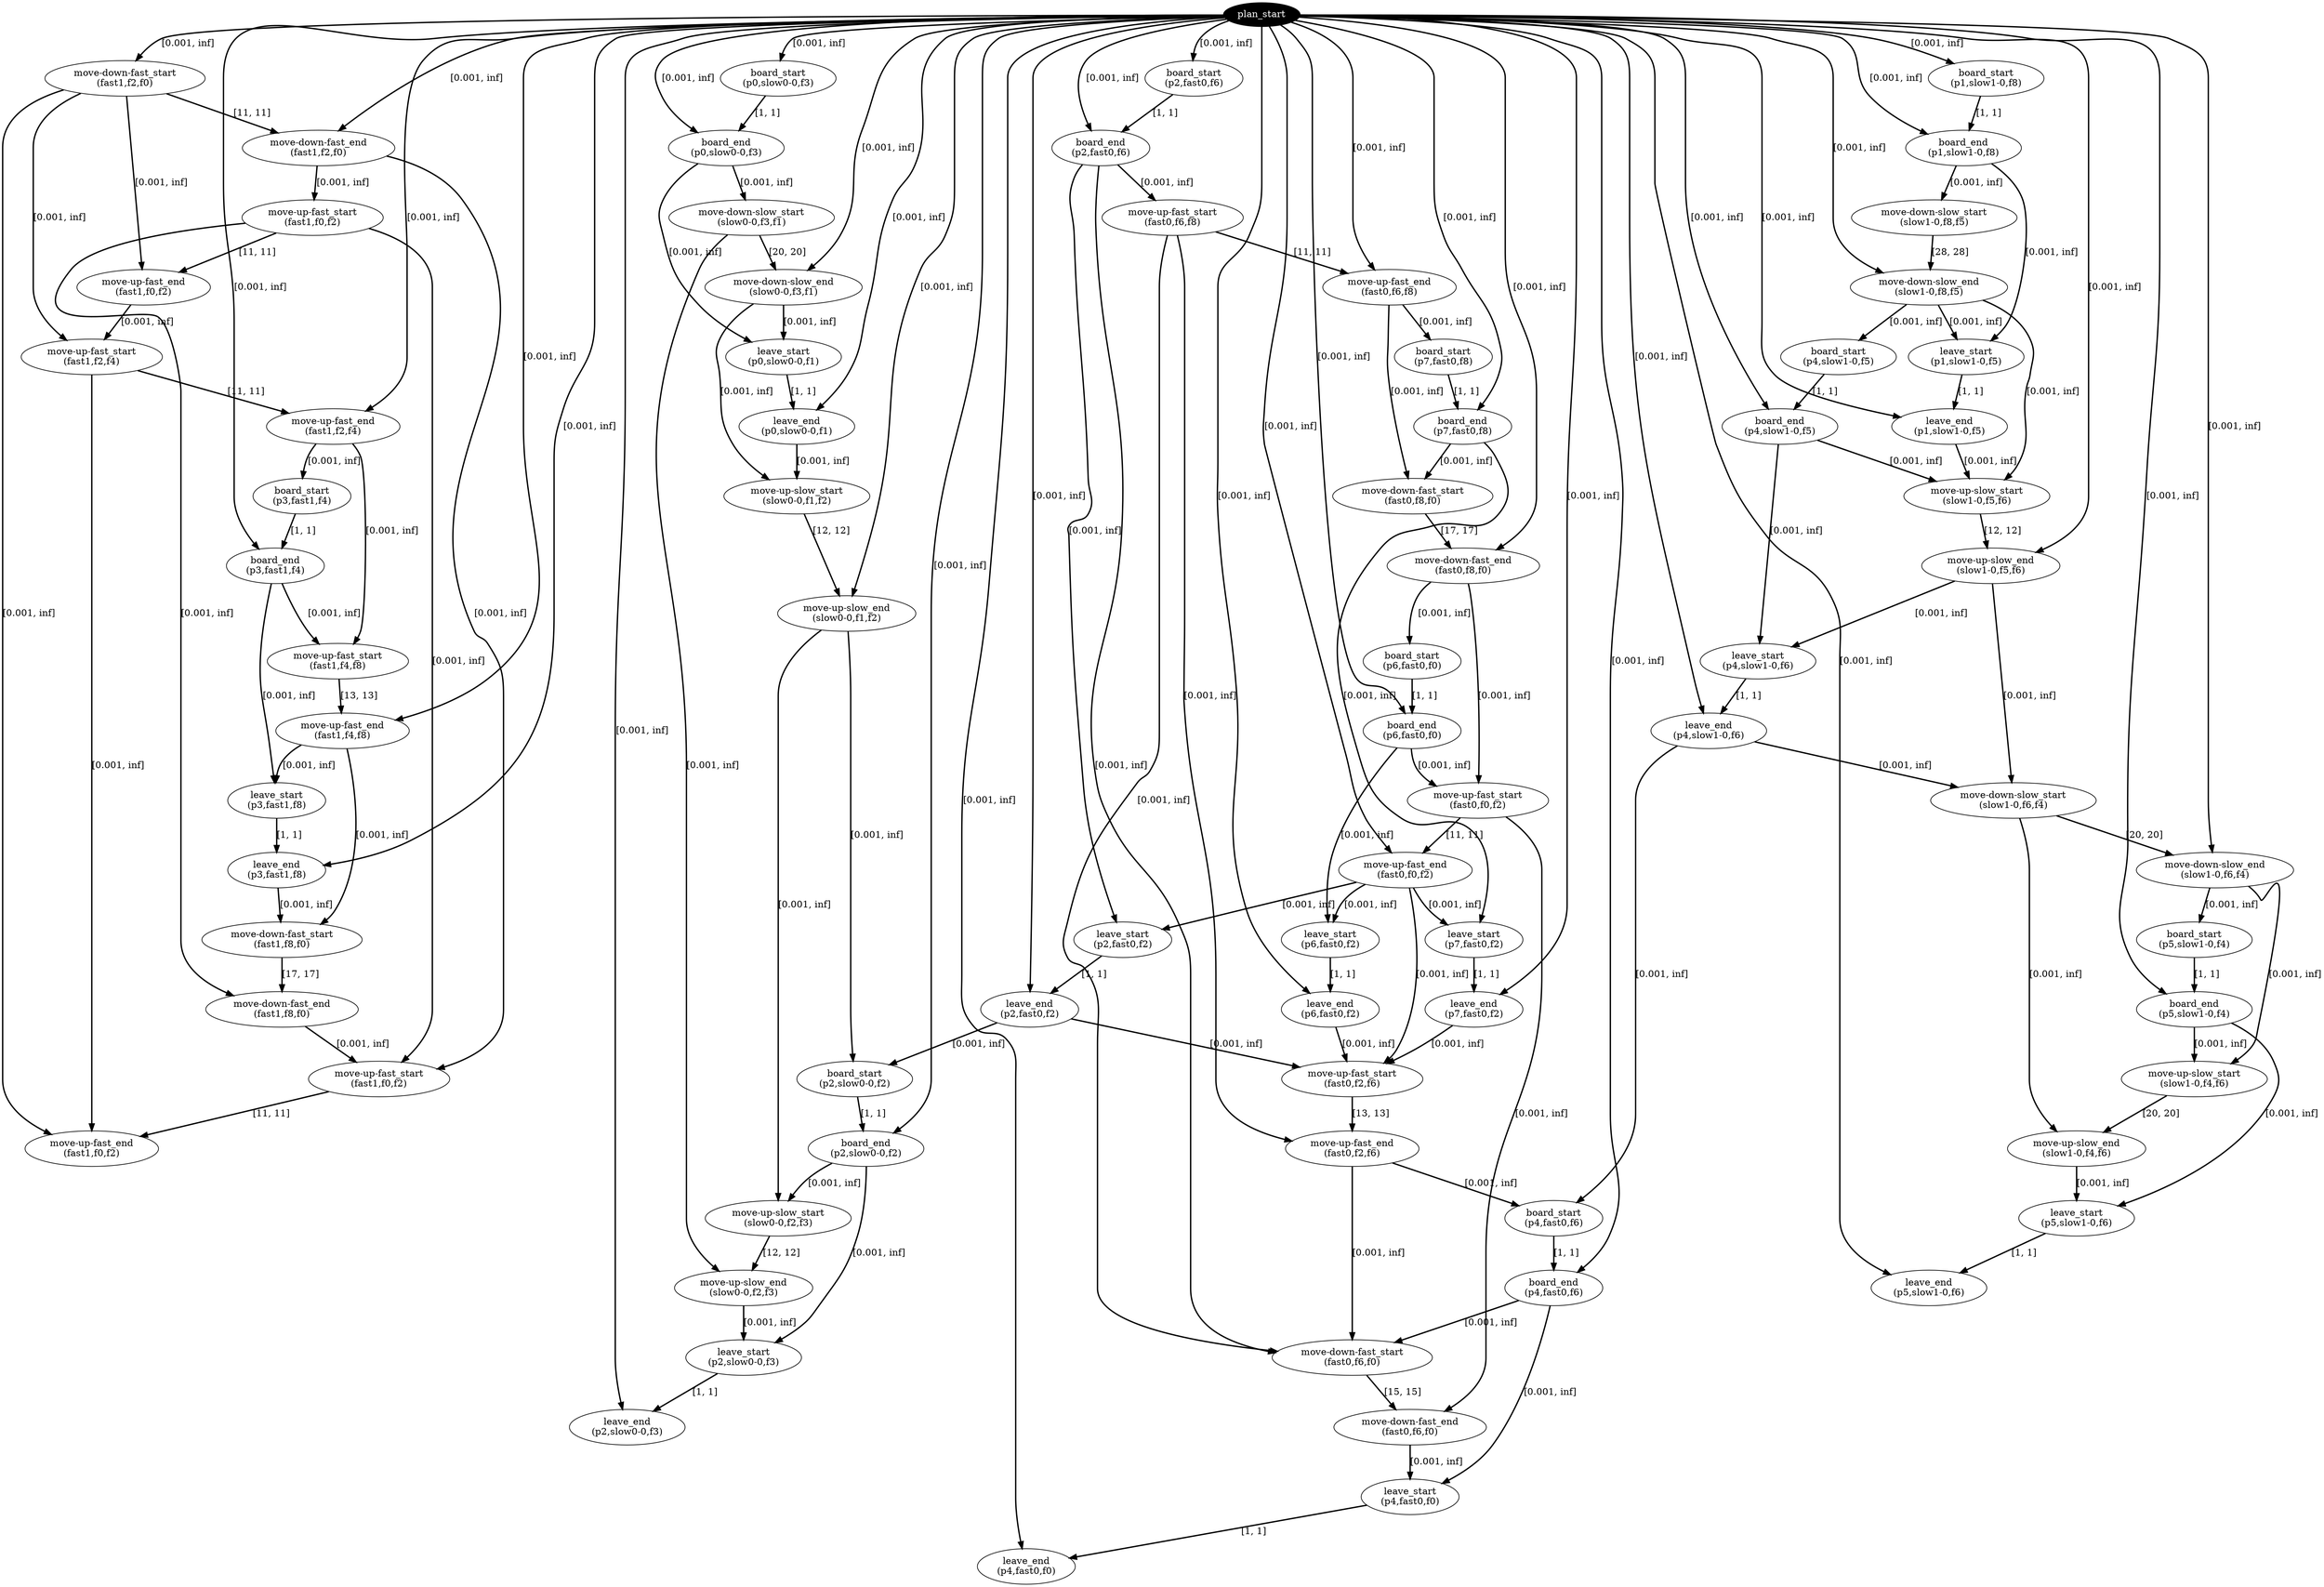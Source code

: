digraph plan {
0[ label="plan_start",style=filled,fillcolor=black,fontcolor=white];
1[ label="move-down-fast_start
(fast1,f2,f0)"];
2[ label="move-down-fast_end
(fast1,f2,f0)"];
3[ label="board_start
(p0,slow0-0,f3)"];
4[ label="board_end
(p0,slow0-0,f3)"];
5[ label="board_start
(p2,fast0,f6)"];
6[ label="board_end
(p2,fast0,f6)"];
7[ label="board_start
(p1,slow1-0,f8)"];
8[ label="board_end
(p1,slow1-0,f8)"];
9[ label="move-down-slow_start
(slow1-0,f8,f5)"];
10[ label="move-down-slow_end
(slow1-0,f8,f5)"];
11[ label="move-down-slow_start
(slow0-0,f3,f1)"];
12[ label="move-down-slow_end
(slow0-0,f3,f1)"];
13[ label="move-up-fast_start
(fast0,f6,f8)"];
14[ label="move-up-fast_end
(fast0,f6,f8)"];
15[ label="move-up-fast_start
(fast1,f0,f2)"];
16[ label="move-up-fast_end
(fast1,f0,f2)"];
17[ label="board_start
(p7,fast0,f8)"];
18[ label="board_end
(p7,fast0,f8)"];
19[ label="move-down-fast_start
(fast0,f8,f0)"];
20[ label="move-down-fast_end
(fast0,f8,f0)"];
21[ label="leave_start
(p0,slow0-0,f1)"];
22[ label="leave_end
(p0,slow0-0,f1)"];
23[ label="move-up-slow_start
(slow0-0,f1,f2)"];
24[ label="move-up-slow_end
(slow0-0,f1,f2)"];
25[ label="move-up-fast_start
(fast1,f2,f4)"];
26[ label="move-up-fast_end
(fast1,f2,f4)"];
27[ label="board_start
(p4,slow1-0,f5)"];
28[ label="board_end
(p4,slow1-0,f5)"];
29[ label="leave_start
(p1,slow1-0,f5)"];
30[ label="leave_end
(p1,slow1-0,f5)"];
31[ label="move-up-slow_start
(slow1-0,f5,f6)"];
32[ label="move-up-slow_end
(slow1-0,f5,f6)"];
33[ label="board_start
(p6,fast0,f0)"];
34[ label="board_end
(p6,fast0,f0)"];
35[ label="move-up-fast_start
(fast0,f0,f2)"];
36[ label="move-up-fast_end
(fast0,f0,f2)"];
37[ label="board_start
(p3,fast1,f4)"];
38[ label="board_end
(p3,fast1,f4)"];
39[ label="move-up-fast_start
(fast1,f4,f8)"];
40[ label="move-up-fast_end
(fast1,f4,f8)"];
41[ label="leave_start
(p4,slow1-0,f6)"];
42[ label="leave_end
(p4,slow1-0,f6)"];
43[ label="leave_start
(p2,fast0,f2)"];
44[ label="leave_end
(p2,fast0,f2)"];
45[ label="leave_start
(p6,fast0,f2)"];
46[ label="leave_end
(p6,fast0,f2)"];
47[ label="leave_start
(p7,fast0,f2)"];
48[ label="leave_end
(p7,fast0,f2)"];
49[ label="move-up-fast_start
(fast0,f2,f6)"];
50[ label="move-up-fast_end
(fast0,f2,f6)"];
51[ label="move-down-slow_start
(slow1-0,f6,f4)"];
52[ label="move-down-slow_end
(slow1-0,f6,f4)"];
53[ label="board_start
(p2,slow0-0,f2)"];
54[ label="board_end
(p2,slow0-0,f2)"];
55[ label="move-up-slow_start
(slow0-0,f2,f3)"];
56[ label="move-up-slow_end
(slow0-0,f2,f3)"];
57[ label="leave_start
(p3,fast1,f8)"];
58[ label="leave_end
(p3,fast1,f8)"];
59[ label="move-down-fast_start
(fast1,f8,f0)"];
60[ label="move-down-fast_end
(fast1,f8,f0)"];
61[ label="board_start
(p4,fast0,f6)"];
62[ label="board_end
(p4,fast0,f6)"];
63[ label="leave_start
(p2,slow0-0,f3)"];
64[ label="leave_end
(p2,slow0-0,f3)"];
65[ label="move-down-fast_start
(fast0,f6,f0)"];
66[ label="move-down-fast_end
(fast0,f6,f0)"];
67[ label="board_start
(p5,slow1-0,f4)"];
68[ label="board_end
(p5,slow1-0,f4)"];
69[ label="move-up-slow_start
(slow1-0,f4,f6)"];
70[ label="move-up-slow_end
(slow1-0,f4,f6)"];
71[ label="move-up-fast_start
(fast1,f0,f2)"];
72[ label="move-up-fast_end
(fast1,f0,f2)"];
73[ label="leave_start
(p4,fast0,f0)"];
74[ label="leave_end
(p4,fast0,f0)"];
75[ label="leave_start
(p5,slow1-0,f6)"];
76[ label="leave_end
(p5,slow1-0,f6)"];
"0" -> "1" [ label="[0.001, inf]" , penwidth=2, color="black"]
"0" -> "3" [ label="[0.001, inf]" , penwidth=2, color="black"]
"0" -> "5" [ label="[0.001, inf]" , penwidth=2, color="black"]
"0" -> "7" [ label="[0.001, inf]" , penwidth=2, color="black"]
"3" -> "4" [ label="[1, 1]" , penwidth=2, color="black"]
"0" -> "4" [ label="[0.001, inf]" , penwidth=2, color="black"]
"5" -> "6" [ label="[1, 1]" , penwidth=2, color="black"]
"0" -> "6" [ label="[0.001, inf]" , penwidth=2, color="black"]
"7" -> "8" [ label="[1, 1]" , penwidth=2, color="black"]
"0" -> "8" [ label="[0.001, inf]" , penwidth=2, color="black"]
"8" -> "9" [ label="[0.001, inf]" , penwidth=2, color="black"]
"4" -> "11" [ label="[0.001, inf]" , penwidth=2, color="black"]
"6" -> "13" [ label="[0.001, inf]" , penwidth=2, color="black"]
"1" -> "2" [ label="[11, 11]" , penwidth=2, color="black"]
"0" -> "2" [ label="[0.001, inf]" , penwidth=2, color="black"]
"2" -> "15" [ label="[0.001, inf]" , penwidth=2, color="black"]
"13" -> "14" [ label="[11, 11]" , penwidth=2, color="black"]
"0" -> "14" [ label="[0.001, inf]" , penwidth=2, color="black"]
"14" -> "17" [ label="[0.001, inf]" , penwidth=2, color="black"]
"17" -> "18" [ label="[1, 1]" , penwidth=2, color="black"]
"0" -> "18" [ label="[0.001, inf]" , penwidth=2, color="black"]
"14" -> "19" [ label="[0.001, inf]" , penwidth=2, color="black"]
"18" -> "19" [ label="[0.001, inf]" , penwidth=2, color="black"]
"11" -> "12" [ label="[20, 20]" , penwidth=2, color="black"]
"0" -> "12" [ label="[0.001, inf]" , penwidth=2, color="black"]
"4" -> "21" [ label="[0.001, inf]" , penwidth=2, color="black"]
"12" -> "21" [ label="[0.001, inf]" , penwidth=2, color="black"]
"21" -> "22" [ label="[1, 1]" , penwidth=2, color="black"]
"0" -> "22" [ label="[0.001, inf]" , penwidth=2, color="black"]
"12" -> "23" [ label="[0.001, inf]" , penwidth=2, color="black"]
"22" -> "23" [ label="[0.001, inf]" , penwidth=2, color="black"]
"15" -> "16" [ label="[11, 11]" , penwidth=2, color="black"]
"1" -> "16" [ label="[0.001, inf]" , penwidth=2, color="black"]
"16" -> "25" [ label="[0.001, inf]" , penwidth=2, color="black"]
"1" -> "25" [ label="[0.001, inf]" , penwidth=2, color="black"]
"9" -> "10" [ label="[28, 28]" , penwidth=2, color="black"]
"0" -> "10" [ label="[0.001, inf]" , penwidth=2, color="black"]
"10" -> "27" [ label="[0.001, inf]" , penwidth=2, color="black"]
"8" -> "29" [ label="[0.001, inf]" , penwidth=2, color="black"]
"10" -> "29" [ label="[0.001, inf]" , penwidth=2, color="black"]
"19" -> "20" [ label="[17, 17]" , penwidth=2, color="black"]
"0" -> "20" [ label="[0.001, inf]" , penwidth=2, color="black"]
"27" -> "28" [ label="[1, 1]" , penwidth=2, color="black"]
"0" -> "28" [ label="[0.001, inf]" , penwidth=2, color="black"]
"29" -> "30" [ label="[1, 1]" , penwidth=2, color="black"]
"0" -> "30" [ label="[0.001, inf]" , penwidth=2, color="black"]
"10" -> "31" [ label="[0.001, inf]" , penwidth=2, color="black"]
"30" -> "31" [ label="[0.001, inf]" , penwidth=2, color="black"]
"28" -> "31" [ label="[0.001, inf]" , penwidth=2, color="black"]
"20" -> "33" [ label="[0.001, inf]" , penwidth=2, color="black"]
"33" -> "34" [ label="[1, 1]" , penwidth=2, color="black"]
"0" -> "34" [ label="[0.001, inf]" , penwidth=2, color="black"]
"20" -> "35" [ label="[0.001, inf]" , penwidth=2, color="black"]
"34" -> "35" [ label="[0.001, inf]" , penwidth=2, color="black"]
"25" -> "26" [ label="[11, 11]" , penwidth=2, color="black"]
"0" -> "26" [ label="[0.001, inf]" , penwidth=2, color="black"]
"26" -> "37" [ label="[0.001, inf]" , penwidth=2, color="black"]
"23" -> "24" [ label="[12, 12]" , penwidth=2, color="black"]
"0" -> "24" [ label="[0.001, inf]" , penwidth=2, color="black"]
"37" -> "38" [ label="[1, 1]" , penwidth=2, color="black"]
"0" -> "38" [ label="[0.001, inf]" , penwidth=2, color="black"]
"26" -> "39" [ label="[0.001, inf]" , penwidth=2, color="black"]
"38" -> "39" [ label="[0.001, inf]" , penwidth=2, color="black"]
"31" -> "32" [ label="[12, 12]" , penwidth=2, color="black"]
"0" -> "32" [ label="[0.001, inf]" , penwidth=2, color="black"]
"35" -> "36" [ label="[11, 11]" , penwidth=2, color="black"]
"0" -> "36" [ label="[0.001, inf]" , penwidth=2, color="black"]
"28" -> "41" [ label="[0.001, inf]" , penwidth=2, color="black"]
"32" -> "41" [ label="[0.001, inf]" , penwidth=2, color="black"]
"6" -> "43" [ label="[0.001, inf]" , penwidth=2, color="black"]
"36" -> "43" [ label="[0.001, inf]" , penwidth=2, color="black"]
"34" -> "45" [ label="[0.001, inf]" , penwidth=2, color="black"]
"36" -> "45" [ label="[0.001, inf]" , penwidth=2, color="black"]
"18" -> "47" [ label="[0.001, inf]" , penwidth=2, color="black"]
"36" -> "47" [ label="[0.001, inf]" , penwidth=2, color="black"]
"41" -> "42" [ label="[1, 1]" , penwidth=2, color="black"]
"0" -> "42" [ label="[0.001, inf]" , penwidth=2, color="black"]
"43" -> "44" [ label="[1, 1]" , penwidth=2, color="black"]
"0" -> "44" [ label="[0.001, inf]" , penwidth=2, color="black"]
"45" -> "46" [ label="[1, 1]" , penwidth=2, color="black"]
"0" -> "46" [ label="[0.001, inf]" , penwidth=2, color="black"]
"47" -> "48" [ label="[1, 1]" , penwidth=2, color="black"]
"0" -> "48" [ label="[0.001, inf]" , penwidth=2, color="black"]
"36" -> "49" [ label="[0.001, inf]" , penwidth=2, color="black"]
"48" -> "49" [ label="[0.001, inf]" , penwidth=2, color="black"]
"46" -> "49" [ label="[0.001, inf]" , penwidth=2, color="black"]
"44" -> "49" [ label="[0.001, inf]" , penwidth=2, color="black"]
"32" -> "51" [ label="[0.001, inf]" , penwidth=2, color="black"]
"42" -> "51" [ label="[0.001, inf]" , penwidth=2, color="black"]
"44" -> "53" [ label="[0.001, inf]" , penwidth=2, color="black"]
"24" -> "53" [ label="[0.001, inf]" , penwidth=2, color="black"]
"53" -> "54" [ label="[1, 1]" , penwidth=2, color="black"]
"0" -> "54" [ label="[0.001, inf]" , penwidth=2, color="black"]
"24" -> "55" [ label="[0.001, inf]" , penwidth=2, color="black"]
"54" -> "55" [ label="[0.001, inf]" , penwidth=2, color="black"]
"39" -> "40" [ label="[13, 13]" , penwidth=2, color="black"]
"0" -> "40" [ label="[0.001, inf]" , penwidth=2, color="black"]
"38" -> "57" [ label="[0.001, inf]" , penwidth=2, color="black"]
"40" -> "57" [ label="[0.001, inf]" , penwidth=2, color="black"]
"57" -> "58" [ label="[1, 1]" , penwidth=2, color="black"]
"0" -> "58" [ label="[0.001, inf]" , penwidth=2, color="black"]
"40" -> "59" [ label="[0.001, inf]" , penwidth=2, color="black"]
"58" -> "59" [ label="[0.001, inf]" , penwidth=2, color="black"]
"49" -> "50" [ label="[13, 13]" , penwidth=2, color="black"]
"13" -> "50" [ label="[0.001, inf]" , penwidth=2, color="black"]
"42" -> "61" [ label="[0.001, inf]" , penwidth=2, color="black"]
"50" -> "61" [ label="[0.001, inf]" , penwidth=2, color="black"]
"55" -> "56" [ label="[12, 12]" , penwidth=2, color="black"]
"11" -> "56" [ label="[0.001, inf]" , penwidth=2, color="black"]
"54" -> "63" [ label="[0.001, inf]" , penwidth=2, color="black"]
"56" -> "63" [ label="[0.001, inf]" , penwidth=2, color="black"]
"61" -> "62" [ label="[1, 1]" , penwidth=2, color="black"]
"0" -> "62" [ label="[0.001, inf]" , penwidth=2, color="black"]
"50" -> "65" [ label="[0.001, inf]" , penwidth=2, color="black"]
"62" -> "65" [ label="[0.001, inf]" , penwidth=2, color="black"]
"13" -> "65" [ label="[0.001, inf]" , penwidth=2, color="black"]
"6" -> "65" [ label="[0.001, inf]" , penwidth=2, color="black"]
"63" -> "64" [ label="[1, 1]" , penwidth=2, color="black"]
"0" -> "64" [ label="[0.001, inf]" , penwidth=2, color="black"]
"51" -> "52" [ label="[20, 20]" , penwidth=2, color="black"]
"0" -> "52" [ label="[0.001, inf]" , penwidth=2, color="black"]
"52" -> "67" [ label="[0.001, inf]" , penwidth=2, color="black"]
"67" -> "68" [ label="[1, 1]" , penwidth=2, color="black"]
"0" -> "68" [ label="[0.001, inf]" , penwidth=2, color="black"]
"52" -> "69" [ label="[0.001, inf]" , penwidth=2, color="black"]
"68" -> "69" [ label="[0.001, inf]" , penwidth=2, color="black"]
"59" -> "60" [ label="[17, 17]" , penwidth=2, color="black"]
"15" -> "60" [ label="[0.001, inf]" , penwidth=2, color="black"]
"60" -> "71" [ label="[0.001, inf]" , penwidth=2, color="black"]
"15" -> "71" [ label="[0.001, inf]" , penwidth=2, color="black"]
"2" -> "71" [ label="[0.001, inf]" , penwidth=2, color="black"]
"65" -> "66" [ label="[15, 15]" , penwidth=2, color="black"]
"35" -> "66" [ label="[0.001, inf]" , penwidth=2, color="black"]
"62" -> "73" [ label="[0.001, inf]" , penwidth=2, color="black"]
"66" -> "73" [ label="[0.001, inf]" , penwidth=2, color="black"]
"73" -> "74" [ label="[1, 1]" , penwidth=2, color="black"]
"0" -> "74" [ label="[0.001, inf]" , penwidth=2, color="black"]
"71" -> "72" [ label="[11, 11]" , penwidth=2, color="black"]
"25" -> "72" [ label="[0.001, inf]" , penwidth=2, color="black"]
"1" -> "72" [ label="[0.001, inf]" , penwidth=2, color="black"]
"69" -> "70" [ label="[20, 20]" , penwidth=2, color="black"]
"51" -> "70" [ label="[0.001, inf]" , penwidth=2, color="black"]
"68" -> "75" [ label="[0.001, inf]" , penwidth=2, color="black"]
"70" -> "75" [ label="[0.001, inf]" , penwidth=2, color="black"]
"75" -> "76" [ label="[1, 1]" , penwidth=2, color="black"]
"0" -> "76" [ label="[0.001, inf]" , penwidth=2, color="black"]
}
